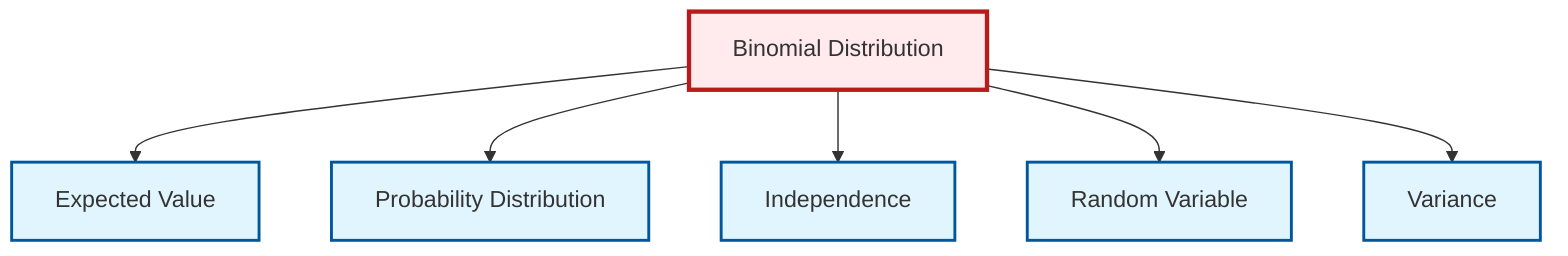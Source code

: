 graph TD
    classDef definition fill:#e1f5fe,stroke:#01579b,stroke-width:2px
    classDef theorem fill:#f3e5f5,stroke:#4a148c,stroke-width:2px
    classDef axiom fill:#fff3e0,stroke:#e65100,stroke-width:2px
    classDef example fill:#e8f5e9,stroke:#1b5e20,stroke-width:2px
    classDef current fill:#ffebee,stroke:#b71c1c,stroke-width:3px
    def-binomial-distribution["Binomial Distribution"]:::definition
    def-random-variable["Random Variable"]:::definition
    def-probability-distribution["Probability Distribution"]:::definition
    def-expectation["Expected Value"]:::definition
    def-variance["Variance"]:::definition
    def-independence["Independence"]:::definition
    def-binomial-distribution --> def-expectation
    def-binomial-distribution --> def-probability-distribution
    def-binomial-distribution --> def-independence
    def-binomial-distribution --> def-random-variable
    def-binomial-distribution --> def-variance
    class def-binomial-distribution current